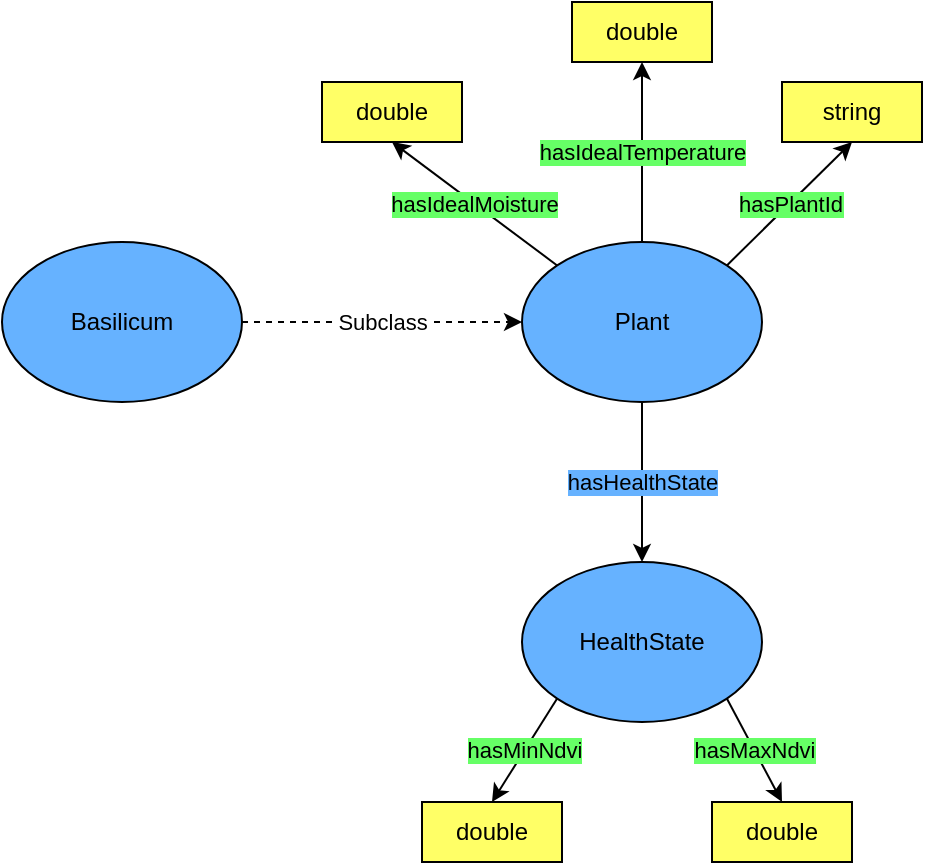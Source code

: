 <mxfile>
    <diagram id="U3OhJT3p14y7Be85BRR1" name="basilicum-plant-healthstate">
        <mxGraphModel dx="289" dy="663" grid="1" gridSize="10" guides="1" tooltips="1" connect="1" arrows="1" fold="1" page="1" pageScale="1" pageWidth="1169" pageHeight="1654" math="0" shadow="0">
            <root>
                <mxCell id="0"/>
                <mxCell id="1" parent="0"/>
                <mxCell id="4" value="Subclass" style="edgeStyle=none;html=1;exitX=1;exitY=0.5;exitDx=0;exitDy=0;entryX=0;entryY=0.5;entryDx=0;entryDy=0;dashed=1;" parent="1" source="2" target="3" edge="1">
                    <mxGeometry relative="1" as="geometry"/>
                </mxCell>
                <mxCell id="2" value="Basilicum" style="ellipse;whiteSpace=wrap;html=1;fillColor=#66B2FF;" parent="1" vertex="1">
                    <mxGeometry x="80" y="330" width="120" height="80" as="geometry"/>
                </mxCell>
                <mxCell id="6" value="hasIdealMoisture" style="edgeStyle=none;html=1;exitX=0;exitY=0;exitDx=0;exitDy=0;fontFamily=Helvetica;labelBackgroundColor=#66FF66;entryX=0.5;entryY=1;entryDx=0;entryDy=0;" parent="1" source="3" target="10" edge="1">
                    <mxGeometry relative="1" as="geometry">
                        <mxPoint x="310" y="280" as="targetPoint"/>
                    </mxGeometry>
                </mxCell>
                <mxCell id="7" value="hasIdealTemperature" style="edgeStyle=none;html=1;exitX=0.5;exitY=0;exitDx=0;exitDy=0;fontFamily=Helvetica;labelBackgroundColor=#66FF66;entryX=0.5;entryY=1;entryDx=0;entryDy=0;" parent="1" source="3" target="11" edge="1">
                    <mxGeometry relative="1" as="geometry">
                        <mxPoint x="400" y="250" as="targetPoint"/>
                    </mxGeometry>
                </mxCell>
                <mxCell id="8" value="hasPlantId" style="edgeStyle=none;html=1;exitX=1;exitY=0;exitDx=0;exitDy=0;fontFamily=Helvetica;labelBackgroundColor=#66FF66;entryX=0.5;entryY=1;entryDx=0;entryDy=0;" parent="1" source="3" target="12" edge="1">
                    <mxGeometry relative="1" as="geometry">
                        <mxPoint x="500" y="290" as="targetPoint"/>
                    </mxGeometry>
                </mxCell>
                <mxCell id="9" value="hasHealthState" style="edgeStyle=none;html=1;exitX=0.5;exitY=1;exitDx=0;exitDy=0;fontFamily=Helvetica;labelBackgroundColor=#66B2FF;entryX=0.5;entryY=0;entryDx=0;entryDy=0;" parent="1" source="3" target="13" edge="1">
                    <mxGeometry relative="1" as="geometry">
                        <mxPoint x="440" y="480" as="targetPoint"/>
                    </mxGeometry>
                </mxCell>
                <mxCell id="3" value="Plant" style="ellipse;whiteSpace=wrap;html=1;fillColor=#66B2FF;" parent="1" vertex="1">
                    <mxGeometry x="340" y="330" width="120" height="80" as="geometry"/>
                </mxCell>
                <mxCell id="10" value="double" style="rounded=0;whiteSpace=wrap;html=1;fontFamily=Helvetica;fillColor=#FFFF66;" parent="1" vertex="1">
                    <mxGeometry x="240" y="250" width="70" height="30" as="geometry"/>
                </mxCell>
                <mxCell id="11" value="double" style="rounded=0;whiteSpace=wrap;html=1;fontFamily=Helvetica;fillColor=#FFFF66;" parent="1" vertex="1">
                    <mxGeometry x="365" y="210" width="70" height="30" as="geometry"/>
                </mxCell>
                <mxCell id="12" value="string" style="rounded=0;whiteSpace=wrap;html=1;fontFamily=Helvetica;fillColor=#FFFF66;" parent="1" vertex="1">
                    <mxGeometry x="470" y="250" width="70" height="30" as="geometry"/>
                </mxCell>
                <mxCell id="14" value="hasMinNdvi" style="edgeStyle=none;html=1;exitX=0;exitY=1;exitDx=0;exitDy=0;labelBackgroundColor=#66FF66;fontFamily=Helvetica;entryX=0.5;entryY=0;entryDx=0;entryDy=0;" parent="1" source="13" target="16" edge="1">
                    <mxGeometry relative="1" as="geometry">
                        <mxPoint x="320" y="610" as="targetPoint"/>
                    </mxGeometry>
                </mxCell>
                <mxCell id="15" value="hasMaxNdvi" style="edgeStyle=none;html=1;exitX=1;exitY=1;exitDx=0;exitDy=0;labelBackgroundColor=#66FF66;fontFamily=Helvetica;entryX=0.5;entryY=0;entryDx=0;entryDy=0;" parent="1" source="13" target="17" edge="1">
                    <mxGeometry relative="1" as="geometry">
                        <mxPoint x="470" y="620" as="targetPoint"/>
                    </mxGeometry>
                </mxCell>
                <mxCell id="13" value="HealthState" style="ellipse;whiteSpace=wrap;html=1;fillColor=#66B2FF;" parent="1" vertex="1">
                    <mxGeometry x="340" y="490" width="120" height="80" as="geometry"/>
                </mxCell>
                <mxCell id="16" value="double" style="rounded=0;whiteSpace=wrap;html=1;fontFamily=Helvetica;fillColor=#FFFF66;" parent="1" vertex="1">
                    <mxGeometry x="290" y="610" width="70" height="30" as="geometry"/>
                </mxCell>
                <mxCell id="17" value="double" style="rounded=0;whiteSpace=wrap;html=1;fontFamily=Helvetica;fillColor=#FFFF66;" parent="1" vertex="1">
                    <mxGeometry x="435" y="610" width="70" height="30" as="geometry"/>
                </mxCell>
            </root>
        </mxGraphModel>
    </diagram>
    <diagram id="AdLO5_XpPvC2u9cjv584" name="Page-2">
        <mxGraphModel dx="570" dy="663" grid="1" gridSize="10" guides="1" tooltips="1" connect="1" arrows="1" fold="1" page="1" pageScale="1" pageWidth="1100" pageHeight="850" math="0" shadow="0">
            <root>
                <mxCell id="0"/>
                <mxCell id="1" parent="0"/>
                <mxCell id="gzAvw60H4xqaLAUl5dGl-4" value="represented by" style="edgeStyle=none;html=1;exitX=1;exitY=0.5;exitDx=0;exitDy=0;entryX=0;entryY=0.5;entryDx=0;entryDy=0;labelPosition=center;verticalLabelPosition=top;align=center;verticalAlign=bottom;" edge="1" parent="1" source="gzAvw60H4xqaLAUl5dGl-1" target="gzAvw60H4xqaLAUl5dGl-2">
                    <mxGeometry relative="1" as="geometry"/>
                </mxCell>
                <mxCell id="gzAvw60H4xqaLAUl5dGl-10" value="Data" style="edgeStyle=none;html=1;exitX=0.5;exitY=0;exitDx=0;exitDy=0;entryX=0.5;entryY=0;entryDx=0;entryDy=0;" edge="1" parent="1" source="gzAvw60H4xqaLAUl5dGl-1" target="gzAvw60H4xqaLAUl5dGl-3">
                    <mxGeometry relative="1" as="geometry">
                        <Array as="points">
                            <mxPoint x="100" y="240"/>
                            <mxPoint x="500" y="240"/>
                        </Array>
                    </mxGeometry>
                </mxCell>
                <mxCell id="gzAvw60H4xqaLAUl5dGl-1" value="Physical Twin" style="rounded=0;whiteSpace=wrap;html=1;" vertex="1" parent="1">
                    <mxGeometry x="40" y="280" width="120" height="40" as="geometry"/>
                </mxCell>
                <mxCell id="gzAvw60H4xqaLAUl5dGl-5" value="twinned by" style="edgeStyle=none;html=1;exitX=1;exitY=0.5;exitDx=0;exitDy=0;entryX=0;entryY=0.5;entryDx=0;entryDy=0;labelPosition=center;verticalLabelPosition=top;align=center;verticalAlign=bottom;" edge="1" parent="1" source="gzAvw60H4xqaLAUl5dGl-2" target="gzAvw60H4xqaLAUl5dGl-3">
                    <mxGeometry relative="1" as="geometry"/>
                </mxCell>
                <mxCell id="gzAvw60H4xqaLAUl5dGl-2" value="Asset model" style="rounded=0;whiteSpace=wrap;html=1;" vertex="1" parent="1">
                    <mxGeometry x="240" y="280" width="120" height="40" as="geometry"/>
                </mxCell>
                <mxCell id="gzAvw60H4xqaLAUl5dGl-11" value="Commands" style="edgeStyle=none;html=1;exitX=0.25;exitY=0;exitDx=0;exitDy=0;entryX=0.25;entryY=0;entryDx=0;entryDy=0;" edge="1" parent="1" source="gzAvw60H4xqaLAUl5dGl-3" target="gzAvw60H4xqaLAUl5dGl-1">
                    <mxGeometry relative="1" as="geometry">
                        <Array as="points">
                            <mxPoint x="470" y="200"/>
                            <mxPoint x="70" y="200"/>
                        </Array>
                    </mxGeometry>
                </mxCell>
                <mxCell id="gzAvw60H4xqaLAUl5dGl-3" value="Digital Twin" style="rounded=0;whiteSpace=wrap;html=1;" vertex="1" parent="1">
                    <mxGeometry x="440" y="280" width="120" height="40" as="geometry"/>
                </mxCell>
                <mxCell id="gzAvw60H4xqaLAUl5dGl-8" value="Query" style="edgeStyle=none;html=1;exitX=0.5;exitY=0;exitDx=0;exitDy=0;entryX=0.5;entryY=1;entryDx=0;entryDy=0;labelPosition=center;verticalLabelPosition=middle;align=center;verticalAlign=middle;" edge="1" parent="1" source="gzAvw60H4xqaLAUl5dGl-6" target="gzAvw60H4xqaLAUl5dGl-2">
                    <mxGeometry relative="1" as="geometry"/>
                </mxCell>
                <mxCell id="gzAvw60H4xqaLAUl5dGl-9" value="Query" style="edgeStyle=none;html=1;exitX=0.75;exitY=0;exitDx=0;exitDy=0;entryX=0.5;entryY=1;entryDx=0;entryDy=0;" edge="1" parent="1" source="gzAvw60H4xqaLAUl5dGl-6" target="gzAvw60H4xqaLAUl5dGl-3">
                    <mxGeometry relative="1" as="geometry">
                        <Array as="points">
                            <mxPoint x="318" y="360"/>
                            <mxPoint x="500" y="360"/>
                        </Array>
                    </mxGeometry>
                </mxCell>
                <mxCell id="gzAvw60H4xqaLAUl5dGl-6" value="Users" style="strokeColor=#dddddd;shadow=1;strokeWidth=1;rounded=1;absoluteArcSize=1;arcSize=2;labelPosition=center;verticalLabelPosition=middle;align=center;verticalAlign=bottom;spacingLeft=0;fontColor=#999999;fontSize=12;whiteSpace=wrap;spacingBottom=2;" vertex="1" parent="1">
                    <mxGeometry x="265" y="390" width="70" height="85" as="geometry"/>
                </mxCell>
                <mxCell id="gzAvw60H4xqaLAUl5dGl-7" value="" style="sketch=0;dashed=0;connectable=0;html=1;fillColor=#757575;strokeColor=none;shape=mxgraph.gcp2.users;part=1;" vertex="1" parent="gzAvw60H4xqaLAUl5dGl-6">
                    <mxGeometry x="0.5" width="50" height="31.5" relative="1" as="geometry">
                        <mxPoint x="-25" y="19.25" as="offset"/>
                    </mxGeometry>
                </mxCell>
            </root>
        </mxGraphModel>
    </diagram>
</mxfile>